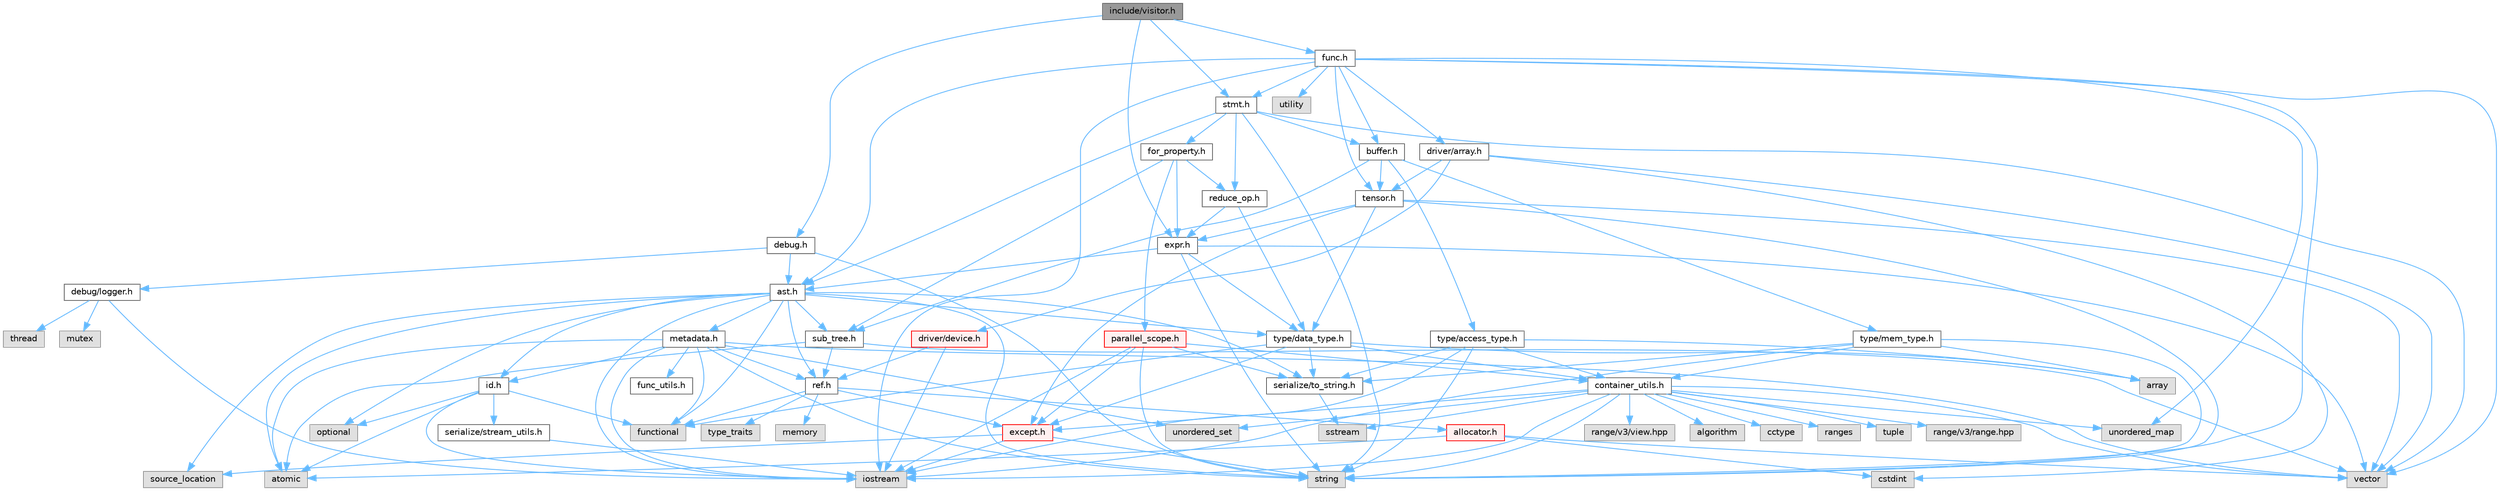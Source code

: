 digraph "include/visitor.h"
{
 // LATEX_PDF_SIZE
  bgcolor="transparent";
  edge [fontname=Helvetica,fontsize=10,labelfontname=Helvetica,labelfontsize=10];
  node [fontname=Helvetica,fontsize=10,shape=box,height=0.2,width=0.4];
  Node1 [label="include/visitor.h",height=0.2,width=0.4,color="gray40", fillcolor="grey60", style="filled", fontcolor="black",tooltip=" "];
  Node1 -> Node2 [color="steelblue1",style="solid"];
  Node2 [label="debug.h",height=0.2,width=0.4,color="grey40", fillcolor="white", style="filled",URL="$debug_8h.html",tooltip=" "];
  Node2 -> Node3 [color="steelblue1",style="solid"];
  Node3 [label="string",height=0.2,width=0.4,color="grey60", fillcolor="#E0E0E0", style="filled",tooltip=" "];
  Node2 -> Node4 [color="steelblue1",style="solid"];
  Node4 [label="ast.h",height=0.2,width=0.4,color="grey40", fillcolor="white", style="filled",URL="$ast_8h.html",tooltip=" "];
  Node4 -> Node5 [color="steelblue1",style="solid"];
  Node5 [label="atomic",height=0.2,width=0.4,color="grey60", fillcolor="#E0E0E0", style="filled",tooltip=" "];
  Node4 -> Node6 [color="steelblue1",style="solid"];
  Node6 [label="functional",height=0.2,width=0.4,color="grey60", fillcolor="#E0E0E0", style="filled",tooltip=" "];
  Node4 -> Node7 [color="steelblue1",style="solid"];
  Node7 [label="iostream",height=0.2,width=0.4,color="grey60", fillcolor="#E0E0E0", style="filled",tooltip=" "];
  Node4 -> Node8 [color="steelblue1",style="solid"];
  Node8 [label="optional",height=0.2,width=0.4,color="grey60", fillcolor="#E0E0E0", style="filled",tooltip=" "];
  Node4 -> Node9 [color="steelblue1",style="solid"];
  Node9 [label="source_location",height=0.2,width=0.4,color="grey60", fillcolor="#E0E0E0", style="filled",tooltip=" "];
  Node4 -> Node3 [color="steelblue1",style="solid"];
  Node4 -> Node10 [color="steelblue1",style="solid"];
  Node10 [label="id.h",height=0.2,width=0.4,color="grey40", fillcolor="white", style="filled",URL="$id_8h.html",tooltip=" "];
  Node10 -> Node5 [color="steelblue1",style="solid"];
  Node10 -> Node6 [color="steelblue1",style="solid"];
  Node10 -> Node7 [color="steelblue1",style="solid"];
  Node10 -> Node8 [color="steelblue1",style="solid"];
  Node10 -> Node11 [color="steelblue1",style="solid"];
  Node11 [label="serialize/stream_utils.h",height=0.2,width=0.4,color="grey40", fillcolor="white", style="filled",URL="$stream__utils_8h.html",tooltip=" "];
  Node11 -> Node7 [color="steelblue1",style="solid"];
  Node4 -> Node12 [color="steelblue1",style="solid"];
  Node12 [label="metadata.h",height=0.2,width=0.4,color="grey40", fillcolor="white", style="filled",URL="$metadata_8h.html",tooltip=" "];
  Node12 -> Node5 [color="steelblue1",style="solid"];
  Node12 -> Node6 [color="steelblue1",style="solid"];
  Node12 -> Node7 [color="steelblue1",style="solid"];
  Node12 -> Node3 [color="steelblue1",style="solid"];
  Node12 -> Node13 [color="steelblue1",style="solid"];
  Node13 [label="unordered_set",height=0.2,width=0.4,color="grey60", fillcolor="#E0E0E0", style="filled",tooltip=" "];
  Node12 -> Node14 [color="steelblue1",style="solid"];
  Node14 [label="vector",height=0.2,width=0.4,color="grey60", fillcolor="#E0E0E0", style="filled",tooltip=" "];
  Node12 -> Node15 [color="steelblue1",style="solid"];
  Node15 [label="func_utils.h",height=0.2,width=0.4,color="grey40", fillcolor="white", style="filled",URL="$func__utils_8h.html",tooltip=" "];
  Node12 -> Node10 [color="steelblue1",style="solid"];
  Node12 -> Node16 [color="steelblue1",style="solid"];
  Node16 [label="ref.h",height=0.2,width=0.4,color="grey40", fillcolor="white", style="filled",URL="$ref_8h.html",tooltip=" "];
  Node16 -> Node6 [color="steelblue1",style="solid"];
  Node16 -> Node17 [color="steelblue1",style="solid"];
  Node17 [label="memory",height=0.2,width=0.4,color="grey60", fillcolor="#E0E0E0", style="filled",tooltip=" "];
  Node16 -> Node18 [color="steelblue1",style="solid"];
  Node18 [label="type_traits",height=0.2,width=0.4,color="grey60", fillcolor="#E0E0E0", style="filled",tooltip=" "];
  Node16 -> Node19 [color="steelblue1",style="solid"];
  Node19 [label="allocator.h",height=0.2,width=0.4,color="red", fillcolor="#FFF0F0", style="filled",URL="$allocator_8h.html",tooltip=" "];
  Node19 -> Node5 [color="steelblue1",style="solid"];
  Node19 -> Node20 [color="steelblue1",style="solid"];
  Node20 [label="cstdint",height=0.2,width=0.4,color="grey60", fillcolor="#E0E0E0", style="filled",tooltip=" "];
  Node19 -> Node14 [color="steelblue1",style="solid"];
  Node16 -> Node22 [color="steelblue1",style="solid"];
  Node22 [label="except.h",height=0.2,width=0.4,color="red", fillcolor="#FFF0F0", style="filled",URL="$except_8h.html",tooltip=" "];
  Node22 -> Node7 [color="steelblue1",style="solid"];
  Node22 -> Node9 [color="steelblue1",style="solid"];
  Node22 -> Node3 [color="steelblue1",style="solid"];
  Node4 -> Node16 [color="steelblue1",style="solid"];
  Node4 -> Node24 [color="steelblue1",style="solid"];
  Node24 [label="serialize/to_string.h",height=0.2,width=0.4,color="grey40", fillcolor="white", style="filled",URL="$to__string_8h.html",tooltip=" "];
  Node24 -> Node25 [color="steelblue1",style="solid"];
  Node25 [label="sstream",height=0.2,width=0.4,color="grey60", fillcolor="#E0E0E0", style="filled",tooltip=" "];
  Node4 -> Node26 [color="steelblue1",style="solid"];
  Node26 [label="sub_tree.h",height=0.2,width=0.4,color="grey40", fillcolor="white", style="filled",URL="$sub__tree_8h.html",tooltip=" "];
  Node26 -> Node5 [color="steelblue1",style="solid"];
  Node26 -> Node14 [color="steelblue1",style="solid"];
  Node26 -> Node16 [color="steelblue1",style="solid"];
  Node4 -> Node27 [color="steelblue1",style="solid"];
  Node27 [label="type/data_type.h",height=0.2,width=0.4,color="grey40", fillcolor="white", style="filled",URL="$data__type_8h.html",tooltip=" "];
  Node27 -> Node28 [color="steelblue1",style="solid"];
  Node28 [label="array",height=0.2,width=0.4,color="grey60", fillcolor="#E0E0E0", style="filled",tooltip=" "];
  Node27 -> Node6 [color="steelblue1",style="solid"];
  Node27 -> Node29 [color="steelblue1",style="solid"];
  Node29 [label="container_utils.h",height=0.2,width=0.4,color="grey40", fillcolor="white", style="filled",URL="$container__utils_8h.html",tooltip=" "];
  Node29 -> Node30 [color="steelblue1",style="solid"];
  Node30 [label="algorithm",height=0.2,width=0.4,color="grey60", fillcolor="#E0E0E0", style="filled",tooltip=" "];
  Node29 -> Node31 [color="steelblue1",style="solid"];
  Node31 [label="cctype",height=0.2,width=0.4,color="grey60", fillcolor="#E0E0E0", style="filled",tooltip=" "];
  Node29 -> Node7 [color="steelblue1",style="solid"];
  Node29 -> Node32 [color="steelblue1",style="solid"];
  Node32 [label="ranges",height=0.2,width=0.4,color="grey60", fillcolor="#E0E0E0", style="filled",tooltip=" "];
  Node29 -> Node25 [color="steelblue1",style="solid"];
  Node29 -> Node3 [color="steelblue1",style="solid"];
  Node29 -> Node33 [color="steelblue1",style="solid"];
  Node33 [label="tuple",height=0.2,width=0.4,color="grey60", fillcolor="#E0E0E0", style="filled",tooltip=" "];
  Node29 -> Node34 [color="steelblue1",style="solid"];
  Node34 [label="unordered_map",height=0.2,width=0.4,color="grey60", fillcolor="#E0E0E0", style="filled",tooltip=" "];
  Node29 -> Node13 [color="steelblue1",style="solid"];
  Node29 -> Node14 [color="steelblue1",style="solid"];
  Node29 -> Node35 [color="steelblue1",style="solid"];
  Node35 [label="range/v3/range.hpp",height=0.2,width=0.4,color="grey60", fillcolor="#E0E0E0", style="filled",tooltip=" "];
  Node29 -> Node36 [color="steelblue1",style="solid"];
  Node36 [label="range/v3/view.hpp",height=0.2,width=0.4,color="grey60", fillcolor="#E0E0E0", style="filled",tooltip=" "];
  Node29 -> Node22 [color="steelblue1",style="solid"];
  Node27 -> Node22 [color="steelblue1",style="solid"];
  Node27 -> Node24 [color="steelblue1",style="solid"];
  Node2 -> Node37 [color="steelblue1",style="solid"];
  Node37 [label="debug/logger.h",height=0.2,width=0.4,color="grey40", fillcolor="white", style="filled",URL="$logger_8h.html",tooltip=" "];
  Node37 -> Node7 [color="steelblue1",style="solid"];
  Node37 -> Node38 [color="steelblue1",style="solid"];
  Node38 [label="mutex",height=0.2,width=0.4,color="grey60", fillcolor="#E0E0E0", style="filled",tooltip=" "];
  Node37 -> Node39 [color="steelblue1",style="solid"];
  Node39 [label="thread",height=0.2,width=0.4,color="grey60", fillcolor="#E0E0E0", style="filled",tooltip=" "];
  Node1 -> Node40 [color="steelblue1",style="solid"];
  Node40 [label="expr.h",height=0.2,width=0.4,color="grey40", fillcolor="white", style="filled",URL="$expr_8h.html",tooltip=" "];
  Node40 -> Node3 [color="steelblue1",style="solid"];
  Node40 -> Node14 [color="steelblue1",style="solid"];
  Node40 -> Node4 [color="steelblue1",style="solid"];
  Node40 -> Node27 [color="steelblue1",style="solid"];
  Node1 -> Node41 [color="steelblue1",style="solid"];
  Node41 [label="func.h",height=0.2,width=0.4,color="grey40", fillcolor="white", style="filled",URL="$func_8h.html",tooltip=" "];
  Node41 -> Node7 [color="steelblue1",style="solid"];
  Node41 -> Node3 [color="steelblue1",style="solid"];
  Node41 -> Node34 [color="steelblue1",style="solid"];
  Node41 -> Node42 [color="steelblue1",style="solid"];
  Node42 [label="utility",height=0.2,width=0.4,color="grey60", fillcolor="#E0E0E0", style="filled",tooltip=" "];
  Node41 -> Node14 [color="steelblue1",style="solid"];
  Node41 -> Node4 [color="steelblue1",style="solid"];
  Node41 -> Node43 [color="steelblue1",style="solid"];
  Node43 [label="buffer.h",height=0.2,width=0.4,color="grey40", fillcolor="white", style="filled",URL="$buffer_8h.html",tooltip=" "];
  Node43 -> Node26 [color="steelblue1",style="solid"];
  Node43 -> Node44 [color="steelblue1",style="solid"];
  Node44 [label="tensor.h",height=0.2,width=0.4,color="grey40", fillcolor="white", style="filled",URL="$tensor_8h.html",tooltip=" "];
  Node44 -> Node3 [color="steelblue1",style="solid"];
  Node44 -> Node14 [color="steelblue1",style="solid"];
  Node44 -> Node22 [color="steelblue1",style="solid"];
  Node44 -> Node40 [color="steelblue1",style="solid"];
  Node44 -> Node27 [color="steelblue1",style="solid"];
  Node43 -> Node45 [color="steelblue1",style="solid"];
  Node45 [label="type/access_type.h",height=0.2,width=0.4,color="grey40", fillcolor="white", style="filled",URL="$access__type_8h.html",tooltip=" "];
  Node45 -> Node28 [color="steelblue1",style="solid"];
  Node45 -> Node7 [color="steelblue1",style="solid"];
  Node45 -> Node3 [color="steelblue1",style="solid"];
  Node45 -> Node29 [color="steelblue1",style="solid"];
  Node45 -> Node24 [color="steelblue1",style="solid"];
  Node43 -> Node46 [color="steelblue1",style="solid"];
  Node46 [label="type/mem_type.h",height=0.2,width=0.4,color="grey40", fillcolor="white", style="filled",URL="$mem__type_8h.html",tooltip=" "];
  Node46 -> Node28 [color="steelblue1",style="solid"];
  Node46 -> Node7 [color="steelblue1",style="solid"];
  Node46 -> Node3 [color="steelblue1",style="solid"];
  Node46 -> Node29 [color="steelblue1",style="solid"];
  Node46 -> Node24 [color="steelblue1",style="solid"];
  Node41 -> Node47 [color="steelblue1",style="solid"];
  Node47 [label="driver/array.h",height=0.2,width=0.4,color="grey40", fillcolor="white", style="filled",URL="$array_8h.html",tooltip=" "];
  Node47 -> Node20 [color="steelblue1",style="solid"];
  Node47 -> Node14 [color="steelblue1",style="solid"];
  Node47 -> Node48 [color="steelblue1",style="solid"];
  Node48 [label="driver/device.h",height=0.2,width=0.4,color="red", fillcolor="#FFF0F0", style="filled",URL="$device_8h.html",tooltip=" "];
  Node48 -> Node7 [color="steelblue1",style="solid"];
  Node48 -> Node16 [color="steelblue1",style="solid"];
  Node47 -> Node44 [color="steelblue1",style="solid"];
  Node41 -> Node51 [color="steelblue1",style="solid"];
  Node51 [label="stmt.h",height=0.2,width=0.4,color="grey40", fillcolor="white", style="filled",URL="$stmt_8h.html",tooltip=" "];
  Node51 -> Node3 [color="steelblue1",style="solid"];
  Node51 -> Node14 [color="steelblue1",style="solid"];
  Node51 -> Node4 [color="steelblue1",style="solid"];
  Node51 -> Node43 [color="steelblue1",style="solid"];
  Node51 -> Node52 [color="steelblue1",style="solid"];
  Node52 [label="for_property.h",height=0.2,width=0.4,color="grey40", fillcolor="white", style="filled",URL="$for__property_8h.html",tooltip=" "];
  Node52 -> Node40 [color="steelblue1",style="solid"];
  Node52 -> Node53 [color="steelblue1",style="solid"];
  Node53 [label="parallel_scope.h",height=0.2,width=0.4,color="red", fillcolor="#FFF0F0", style="filled",URL="$parallel__scope_8h.html",tooltip=" "];
  Node53 -> Node7 [color="steelblue1",style="solid"];
  Node53 -> Node3 [color="steelblue1",style="solid"];
  Node53 -> Node29 [color="steelblue1",style="solid"];
  Node53 -> Node22 [color="steelblue1",style="solid"];
  Node53 -> Node24 [color="steelblue1",style="solid"];
  Node52 -> Node56 [color="steelblue1",style="solid"];
  Node56 [label="reduce_op.h",height=0.2,width=0.4,color="grey40", fillcolor="white", style="filled",URL="$reduce__op_8h.html",tooltip=" "];
  Node56 -> Node40 [color="steelblue1",style="solid"];
  Node56 -> Node27 [color="steelblue1",style="solid"];
  Node52 -> Node26 [color="steelblue1",style="solid"];
  Node51 -> Node56 [color="steelblue1",style="solid"];
  Node41 -> Node44 [color="steelblue1",style="solid"];
  Node1 -> Node51 [color="steelblue1",style="solid"];
}
